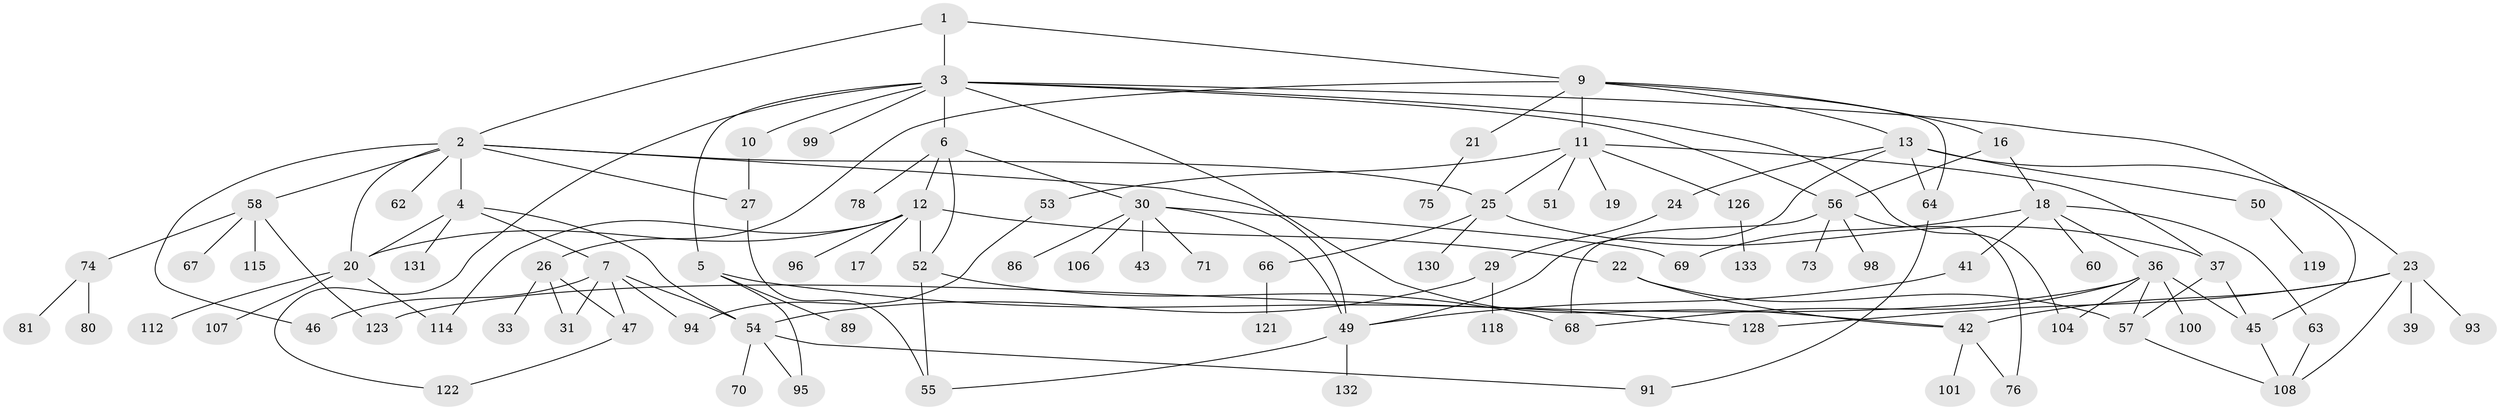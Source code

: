 // Generated by graph-tools (version 1.1) at 2025/23/03/03/25 07:23:33]
// undirected, 93 vertices, 131 edges
graph export_dot {
graph [start="1"]
  node [color=gray90,style=filled];
  1;
  2 [super="+14"];
  3 [super="+110"];
  4 [super="+15"];
  5 [super="+88"];
  6 [super="+8"];
  7 [super="+44"];
  9;
  10;
  11 [super="+77"];
  12 [super="+84"];
  13 [super="+113"];
  16;
  17;
  18 [super="+48"];
  19;
  20 [super="+35"];
  21;
  22 [super="+83"];
  23 [super="+82"];
  24 [super="+72"];
  25;
  26 [super="+28"];
  27 [super="+40"];
  29 [super="+32"];
  30 [super="+34"];
  31;
  33;
  36 [super="+38"];
  37 [super="+129"];
  39;
  41 [super="+127"];
  42 [super="+65"];
  43;
  45;
  46;
  47 [super="+116"];
  49 [super="+59"];
  50 [super="+90"];
  51;
  52 [super="+111"];
  53;
  54 [super="+102"];
  55;
  56 [super="+105"];
  57 [super="+87"];
  58 [super="+61"];
  60;
  62;
  63;
  64 [super="+85"];
  66;
  67 [super="+79"];
  68 [super="+124"];
  69;
  70;
  71;
  73 [super="+97"];
  74 [super="+92"];
  75;
  76;
  78;
  80;
  81 [super="+103"];
  86;
  89;
  91;
  93;
  94;
  95 [super="+109"];
  96;
  98;
  99;
  100;
  101;
  104 [super="+117"];
  106;
  107;
  108 [super="+120"];
  112;
  114;
  115;
  118;
  119;
  121 [super="+125"];
  122;
  123;
  126;
  128;
  130;
  131;
  132;
  133;
  1 -- 2;
  1 -- 3;
  1 -- 9;
  2 -- 4;
  2 -- 20;
  2 -- 25;
  2 -- 62;
  2 -- 49;
  2 -- 58;
  2 -- 46;
  2 -- 27;
  3 -- 5;
  3 -- 6;
  3 -- 10;
  3 -- 56;
  3 -- 99;
  3 -- 42;
  3 -- 122;
  3 -- 45;
  3 -- 104;
  4 -- 7 [weight=2];
  4 -- 131;
  4 -- 54;
  4 -- 20;
  5 -- 128;
  5 -- 89;
  5 -- 95;
  6 -- 52;
  6 -- 78;
  6 -- 12;
  6 -- 30;
  7 -- 94;
  7 -- 54;
  7 -- 46;
  7 -- 31;
  7 -- 47;
  9 -- 11;
  9 -- 13;
  9 -- 16;
  9 -- 21;
  9 -- 26;
  9 -- 64;
  10 -- 27;
  11 -- 19;
  11 -- 51;
  11 -- 53;
  11 -- 126;
  11 -- 25;
  11 -- 37;
  12 -- 17;
  12 -- 22;
  12 -- 114;
  12 -- 96;
  12 -- 20;
  12 -- 52;
  13 -- 23;
  13 -- 24;
  13 -- 50;
  13 -- 64;
  13 -- 49;
  16 -- 18;
  16 -- 56;
  18 -- 36;
  18 -- 41;
  18 -- 63;
  18 -- 69;
  18 -- 60;
  20 -- 112;
  20 -- 114;
  20 -- 107;
  21 -- 75;
  22 -- 42;
  22 -- 57;
  23 -- 39;
  23 -- 42;
  23 -- 93;
  23 -- 108;
  23 -- 128;
  24 -- 29 [weight=2];
  25 -- 37;
  25 -- 66;
  25 -- 130;
  26 -- 31;
  26 -- 33;
  26 -- 47;
  27 -- 55;
  29 -- 118;
  29 -- 54;
  30 -- 43;
  30 -- 71;
  30 -- 86;
  30 -- 106;
  30 -- 69;
  30 -- 49;
  36 -- 57;
  36 -- 68;
  36 -- 100;
  36 -- 123;
  36 -- 104;
  36 -- 45;
  37 -- 45;
  37 -- 57;
  41 -- 49;
  42 -- 76;
  42 -- 101;
  45 -- 108;
  47 -- 122;
  49 -- 132;
  49 -- 55;
  50 -- 119;
  52 -- 55;
  52 -- 68;
  53 -- 94;
  54 -- 70;
  54 -- 91;
  54 -- 95;
  56 -- 73;
  56 -- 98;
  56 -- 76;
  56 -- 68;
  57 -- 108;
  58 -- 67;
  58 -- 115;
  58 -- 123;
  58 -- 74;
  63 -- 108;
  64 -- 91;
  66 -- 121;
  74 -- 80;
  74 -- 81;
  126 -- 133;
}
